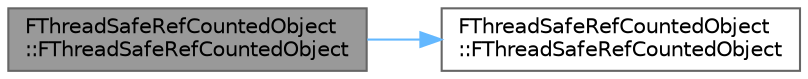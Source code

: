 digraph "FThreadSafeRefCountedObject::FThreadSafeRefCountedObject"
{
 // INTERACTIVE_SVG=YES
 // LATEX_PDF_SIZE
  bgcolor="transparent";
  edge [fontname=Helvetica,fontsize=10,labelfontname=Helvetica,labelfontsize=10];
  node [fontname=Helvetica,fontsize=10,shape=box,height=0.2,width=0.4];
  rankdir="LR";
  Node1 [id="Node000001",label="FThreadSafeRefCountedObject\l::FThreadSafeRefCountedObject",height=0.2,width=0.4,color="gray40", fillcolor="grey60", style="filled", fontcolor="black",tooltip=" "];
  Node1 -> Node2 [id="edge1_Node000001_Node000002",color="steelblue1",style="solid",tooltip=" "];
  Node2 [id="Node000002",label="FThreadSafeRefCountedObject\l::FThreadSafeRefCountedObject",height=0.2,width=0.4,color="grey40", fillcolor="white", style="filled",URL="$de/dec/classFThreadSafeRefCountedObject.html#a494b3b849d0b9aac1d846883c35db633",tooltip=" "];
}
